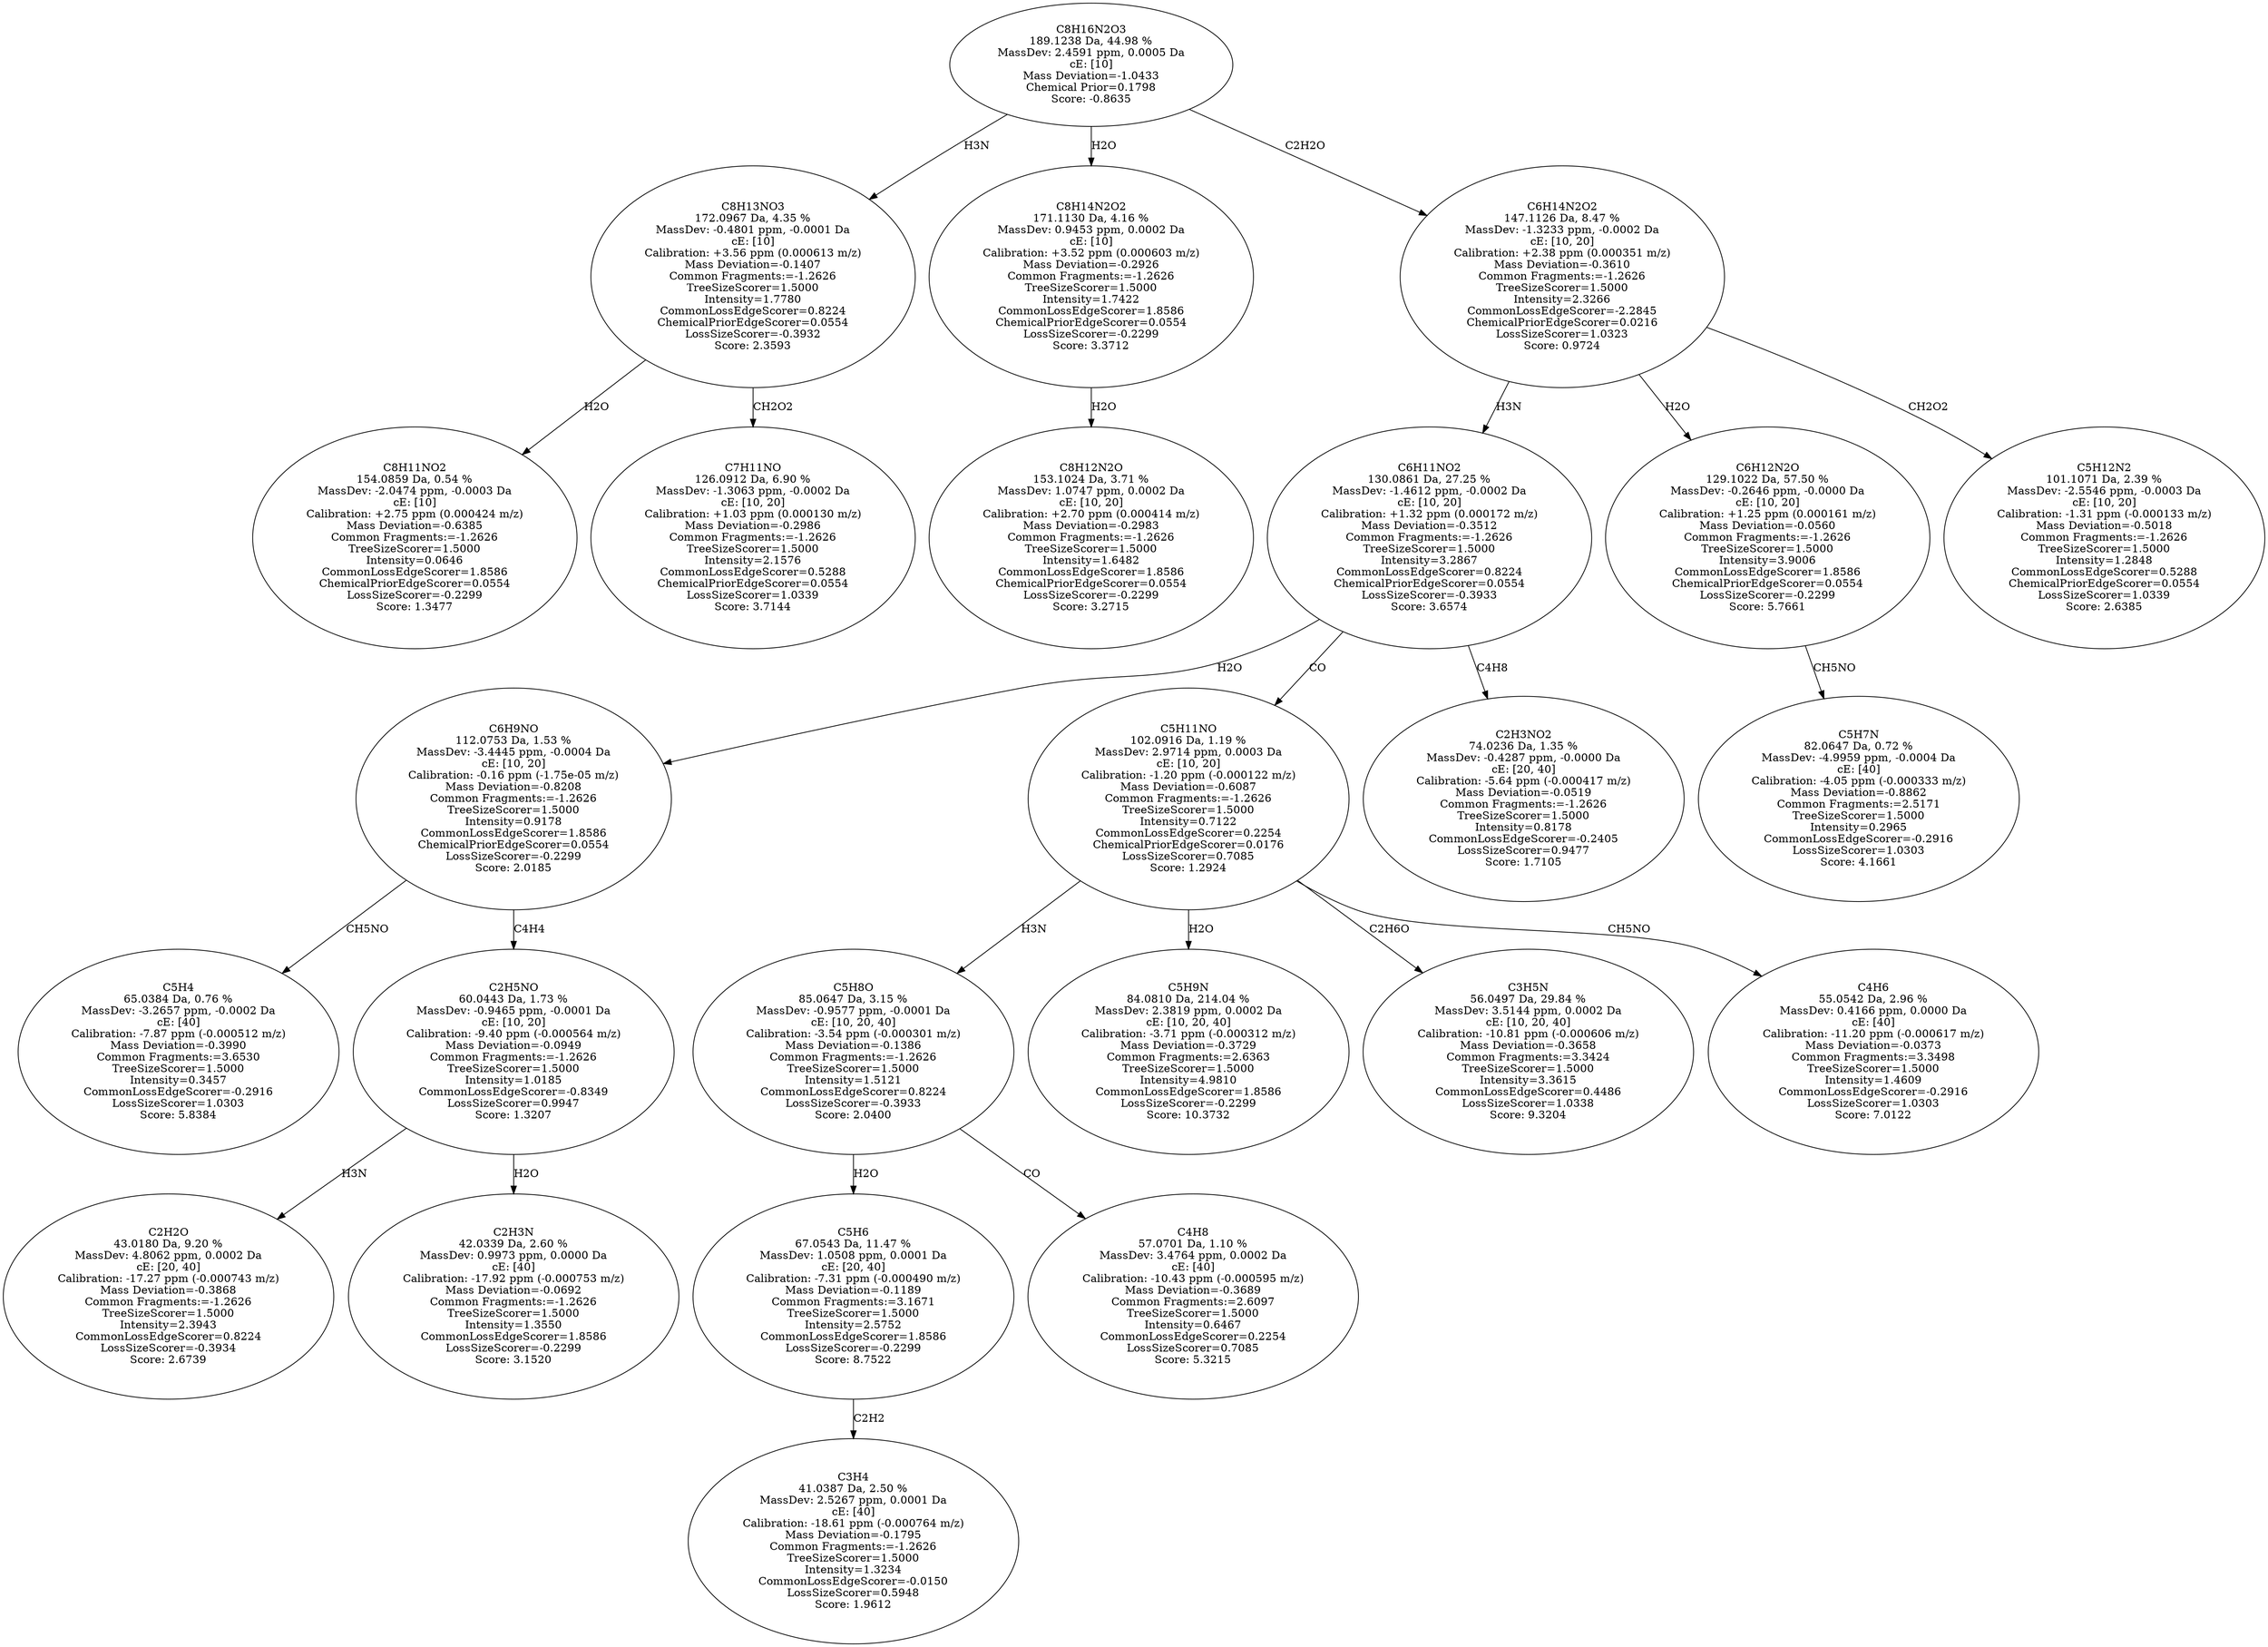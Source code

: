 strict digraph {
v1 [label="C8H11NO2\n154.0859 Da, 0.54 %\nMassDev: -2.0474 ppm, -0.0003 Da\ncE: [10]\nCalibration: +2.75 ppm (0.000424 m/z)\nMass Deviation=-0.6385\nCommon Fragments:=-1.2626\nTreeSizeScorer=1.5000\nIntensity=0.0646\nCommonLossEdgeScorer=1.8586\nChemicalPriorEdgeScorer=0.0554\nLossSizeScorer=-0.2299\nScore: 1.3477"];
v2 [label="C7H11NO\n126.0912 Da, 6.90 %\nMassDev: -1.3063 ppm, -0.0002 Da\ncE: [10, 20]\nCalibration: +1.03 ppm (0.000130 m/z)\nMass Deviation=-0.2986\nCommon Fragments:=-1.2626\nTreeSizeScorer=1.5000\nIntensity=2.1576\nCommonLossEdgeScorer=0.5288\nChemicalPriorEdgeScorer=0.0554\nLossSizeScorer=1.0339\nScore: 3.7144"];
v3 [label="C8H13NO3\n172.0967 Da, 4.35 %\nMassDev: -0.4801 ppm, -0.0001 Da\ncE: [10]\nCalibration: +3.56 ppm (0.000613 m/z)\nMass Deviation=-0.1407\nCommon Fragments:=-1.2626\nTreeSizeScorer=1.5000\nIntensity=1.7780\nCommonLossEdgeScorer=0.8224\nChemicalPriorEdgeScorer=0.0554\nLossSizeScorer=-0.3932\nScore: 2.3593"];
v4 [label="C8H12N2O\n153.1024 Da, 3.71 %\nMassDev: 1.0747 ppm, 0.0002 Da\ncE: [10, 20]\nCalibration: +2.70 ppm (0.000414 m/z)\nMass Deviation=-0.2983\nCommon Fragments:=-1.2626\nTreeSizeScorer=1.5000\nIntensity=1.6482\nCommonLossEdgeScorer=1.8586\nChemicalPriorEdgeScorer=0.0554\nLossSizeScorer=-0.2299\nScore: 3.2715"];
v5 [label="C8H14N2O2\n171.1130 Da, 4.16 %\nMassDev: 0.9453 ppm, 0.0002 Da\ncE: [10]\nCalibration: +3.52 ppm (0.000603 m/z)\nMass Deviation=-0.2926\nCommon Fragments:=-1.2626\nTreeSizeScorer=1.5000\nIntensity=1.7422\nCommonLossEdgeScorer=1.8586\nChemicalPriorEdgeScorer=0.0554\nLossSizeScorer=-0.2299\nScore: 3.3712"];
v6 [label="C5H4\n65.0384 Da, 0.76 %\nMassDev: -3.2657 ppm, -0.0002 Da\ncE: [40]\nCalibration: -7.87 ppm (-0.000512 m/z)\nMass Deviation=-0.3990\nCommon Fragments:=3.6530\nTreeSizeScorer=1.5000\nIntensity=0.3457\nCommonLossEdgeScorer=-0.2916\nLossSizeScorer=1.0303\nScore: 5.8384"];
v7 [label="C2H2O\n43.0180 Da, 9.20 %\nMassDev: 4.8062 ppm, 0.0002 Da\ncE: [20, 40]\nCalibration: -17.27 ppm (-0.000743 m/z)\nMass Deviation=-0.3868\nCommon Fragments:=-1.2626\nTreeSizeScorer=1.5000\nIntensity=2.3943\nCommonLossEdgeScorer=0.8224\nLossSizeScorer=-0.3934\nScore: 2.6739"];
v8 [label="C2H3N\n42.0339 Da, 2.60 %\nMassDev: 0.9973 ppm, 0.0000 Da\ncE: [40]\nCalibration: -17.92 ppm (-0.000753 m/z)\nMass Deviation=-0.0692\nCommon Fragments:=-1.2626\nTreeSizeScorer=1.5000\nIntensity=1.3550\nCommonLossEdgeScorer=1.8586\nLossSizeScorer=-0.2299\nScore: 3.1520"];
v9 [label="C2H5NO\n60.0443 Da, 1.73 %\nMassDev: -0.9465 ppm, -0.0001 Da\ncE: [10, 20]\nCalibration: -9.40 ppm (-0.000564 m/z)\nMass Deviation=-0.0949\nCommon Fragments:=-1.2626\nTreeSizeScorer=1.5000\nIntensity=1.0185\nCommonLossEdgeScorer=-0.8349\nLossSizeScorer=0.9947\nScore: 1.3207"];
v10 [label="C6H9NO\n112.0753 Da, 1.53 %\nMassDev: -3.4445 ppm, -0.0004 Da\ncE: [10, 20]\nCalibration: -0.16 ppm (-1.75e-05 m/z)\nMass Deviation=-0.8208\nCommon Fragments:=-1.2626\nTreeSizeScorer=1.5000\nIntensity=0.9178\nCommonLossEdgeScorer=1.8586\nChemicalPriorEdgeScorer=0.0554\nLossSizeScorer=-0.2299\nScore: 2.0185"];
v11 [label="C3H4\n41.0387 Da, 2.50 %\nMassDev: 2.5267 ppm, 0.0001 Da\ncE: [40]\nCalibration: -18.61 ppm (-0.000764 m/z)\nMass Deviation=-0.1795\nCommon Fragments:=-1.2626\nTreeSizeScorer=1.5000\nIntensity=1.3234\nCommonLossEdgeScorer=-0.0150\nLossSizeScorer=0.5948\nScore: 1.9612"];
v12 [label="C5H6\n67.0543 Da, 11.47 %\nMassDev: 1.0508 ppm, 0.0001 Da\ncE: [20, 40]\nCalibration: -7.31 ppm (-0.000490 m/z)\nMass Deviation=-0.1189\nCommon Fragments:=3.1671\nTreeSizeScorer=1.5000\nIntensity=2.5752\nCommonLossEdgeScorer=1.8586\nLossSizeScorer=-0.2299\nScore: 8.7522"];
v13 [label="C4H8\n57.0701 Da, 1.10 %\nMassDev: 3.4764 ppm, 0.0002 Da\ncE: [40]\nCalibration: -10.43 ppm (-0.000595 m/z)\nMass Deviation=-0.3689\nCommon Fragments:=2.6097\nTreeSizeScorer=1.5000\nIntensity=0.6467\nCommonLossEdgeScorer=0.2254\nLossSizeScorer=0.7085\nScore: 5.3215"];
v14 [label="C5H8O\n85.0647 Da, 3.15 %\nMassDev: -0.9577 ppm, -0.0001 Da\ncE: [10, 20, 40]\nCalibration: -3.54 ppm (-0.000301 m/z)\nMass Deviation=-0.1386\nCommon Fragments:=-1.2626\nTreeSizeScorer=1.5000\nIntensity=1.5121\nCommonLossEdgeScorer=0.8224\nLossSizeScorer=-0.3933\nScore: 2.0400"];
v15 [label="C5H9N\n84.0810 Da, 214.04 %\nMassDev: 2.3819 ppm, 0.0002 Da\ncE: [10, 20, 40]\nCalibration: -3.71 ppm (-0.000312 m/z)\nMass Deviation=-0.3729\nCommon Fragments:=2.6363\nTreeSizeScorer=1.5000\nIntensity=4.9810\nCommonLossEdgeScorer=1.8586\nLossSizeScorer=-0.2299\nScore: 10.3732"];
v16 [label="C3H5N\n56.0497 Da, 29.84 %\nMassDev: 3.5144 ppm, 0.0002 Da\ncE: [10, 20, 40]\nCalibration: -10.81 ppm (-0.000606 m/z)\nMass Deviation=-0.3658\nCommon Fragments:=3.3424\nTreeSizeScorer=1.5000\nIntensity=3.3615\nCommonLossEdgeScorer=0.4486\nLossSizeScorer=1.0338\nScore: 9.3204"];
v17 [label="C4H6\n55.0542 Da, 2.96 %\nMassDev: 0.4166 ppm, 0.0000 Da\ncE: [40]\nCalibration: -11.20 ppm (-0.000617 m/z)\nMass Deviation=-0.0373\nCommon Fragments:=3.3498\nTreeSizeScorer=1.5000\nIntensity=1.4609\nCommonLossEdgeScorer=-0.2916\nLossSizeScorer=1.0303\nScore: 7.0122"];
v18 [label="C5H11NO\n102.0916 Da, 1.19 %\nMassDev: 2.9714 ppm, 0.0003 Da\ncE: [10, 20]\nCalibration: -1.20 ppm (-0.000122 m/z)\nMass Deviation=-0.6087\nCommon Fragments:=-1.2626\nTreeSizeScorer=1.5000\nIntensity=0.7122\nCommonLossEdgeScorer=0.2254\nChemicalPriorEdgeScorer=0.0176\nLossSizeScorer=0.7085\nScore: 1.2924"];
v19 [label="C2H3NO2\n74.0236 Da, 1.35 %\nMassDev: -0.4287 ppm, -0.0000 Da\ncE: [20, 40]\nCalibration: -5.64 ppm (-0.000417 m/z)\nMass Deviation=-0.0519\nCommon Fragments:=-1.2626\nTreeSizeScorer=1.5000\nIntensity=0.8178\nCommonLossEdgeScorer=-0.2405\nLossSizeScorer=0.9477\nScore: 1.7105"];
v20 [label="C6H11NO2\n130.0861 Da, 27.25 %\nMassDev: -1.4612 ppm, -0.0002 Da\ncE: [10, 20]\nCalibration: +1.32 ppm (0.000172 m/z)\nMass Deviation=-0.3512\nCommon Fragments:=-1.2626\nTreeSizeScorer=1.5000\nIntensity=3.2867\nCommonLossEdgeScorer=0.8224\nChemicalPriorEdgeScorer=0.0554\nLossSizeScorer=-0.3933\nScore: 3.6574"];
v21 [label="C5H7N\n82.0647 Da, 0.72 %\nMassDev: -4.9959 ppm, -0.0004 Da\ncE: [40]\nCalibration: -4.05 ppm (-0.000333 m/z)\nMass Deviation=-0.8862\nCommon Fragments:=2.5171\nTreeSizeScorer=1.5000\nIntensity=0.2965\nCommonLossEdgeScorer=-0.2916\nLossSizeScorer=1.0303\nScore: 4.1661"];
v22 [label="C6H12N2O\n129.1022 Da, 57.50 %\nMassDev: -0.2646 ppm, -0.0000 Da\ncE: [10, 20]\nCalibration: +1.25 ppm (0.000161 m/z)\nMass Deviation=-0.0560\nCommon Fragments:=-1.2626\nTreeSizeScorer=1.5000\nIntensity=3.9006\nCommonLossEdgeScorer=1.8586\nChemicalPriorEdgeScorer=0.0554\nLossSizeScorer=-0.2299\nScore: 5.7661"];
v23 [label="C5H12N2\n101.1071 Da, 2.39 %\nMassDev: -2.5546 ppm, -0.0003 Da\ncE: [10, 20]\nCalibration: -1.31 ppm (-0.000133 m/z)\nMass Deviation=-0.5018\nCommon Fragments:=-1.2626\nTreeSizeScorer=1.5000\nIntensity=1.2848\nCommonLossEdgeScorer=0.5288\nChemicalPriorEdgeScorer=0.0554\nLossSizeScorer=1.0339\nScore: 2.6385"];
v24 [label="C6H14N2O2\n147.1126 Da, 8.47 %\nMassDev: -1.3233 ppm, -0.0002 Da\ncE: [10, 20]\nCalibration: +2.38 ppm (0.000351 m/z)\nMass Deviation=-0.3610\nCommon Fragments:=-1.2626\nTreeSizeScorer=1.5000\nIntensity=2.3266\nCommonLossEdgeScorer=-2.2845\nChemicalPriorEdgeScorer=0.0216\nLossSizeScorer=1.0323\nScore: 0.9724"];
v25 [label="C8H16N2O3\n189.1238 Da, 44.98 %\nMassDev: 2.4591 ppm, 0.0005 Da\ncE: [10]\nMass Deviation=-1.0433\nChemical Prior=0.1798\nScore: -0.8635"];
v3 -> v1 [label="H2O"];
v3 -> v2 [label="CH2O2"];
v25 -> v3 [label="H3N"];
v5 -> v4 [label="H2O"];
v25 -> v5 [label="H2O"];
v10 -> v6 [label="CH5NO"];
v9 -> v7 [label="H3N"];
v9 -> v8 [label="H2O"];
v10 -> v9 [label="C4H4"];
v20 -> v10 [label="H2O"];
v12 -> v11 [label="C2H2"];
v14 -> v12 [label="H2O"];
v14 -> v13 [label="CO"];
v18 -> v14 [label="H3N"];
v18 -> v15 [label="H2O"];
v18 -> v16 [label="C2H6O"];
v18 -> v17 [label="CH5NO"];
v20 -> v18 [label="CO"];
v20 -> v19 [label="C4H8"];
v24 -> v20 [label="H3N"];
v22 -> v21 [label="CH5NO"];
v24 -> v22 [label="H2O"];
v24 -> v23 [label="CH2O2"];
v25 -> v24 [label="C2H2O"];
}